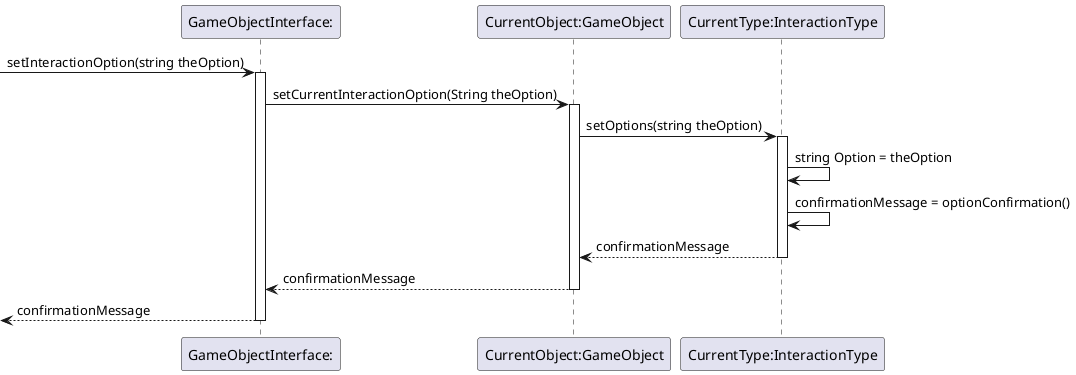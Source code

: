 @startuml setInteractionOption

[-> "GameObjectInterface:" ++: setInteractionOption(string theOption)
"GameObjectInterface:" -> "CurrentObject:GameObject" ++: setCurrentInteractionOption(String theOption)
"CurrentObject:GameObject" -> "CurrentType:InteractionType" ++: setOptions(string theOption)
"CurrentType:InteractionType" -> "CurrentType:InteractionType": string Option = theOption
"CurrentType:InteractionType" -> "CurrentType:InteractionType": confirmationMessage = optionConfirmation()
return confirmationMessage
return confirmationMessage
return confirmationMessage

@enduml